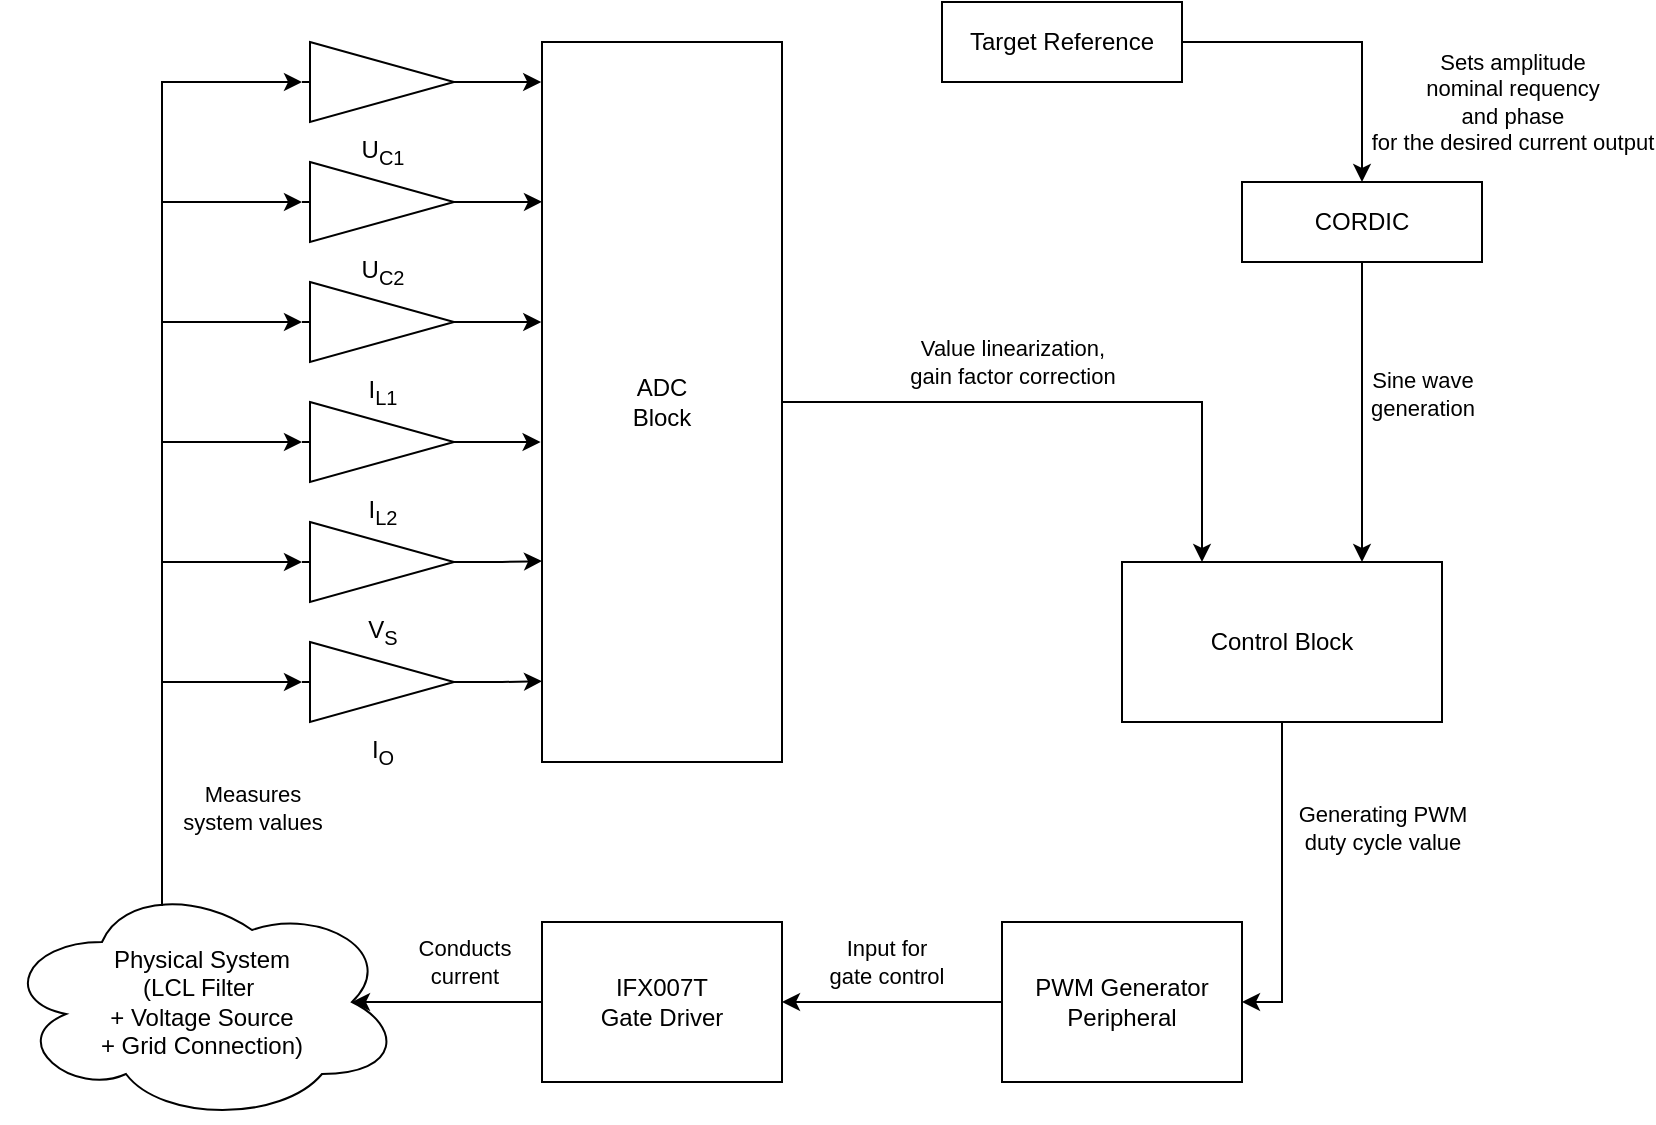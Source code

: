 <mxfile version="27.0.9">
  <diagram name="Page-1" id="kBQFYDShJ0Yv-XcoQzLO">
    <mxGraphModel dx="868" dy="522" grid="1" gridSize="10" guides="1" tooltips="1" connect="1" arrows="1" fold="1" page="1" pageScale="1" pageWidth="850" pageHeight="1100" math="0" shadow="0">
      <root>
        <mxCell id="0" />
        <mxCell id="1" parent="0" />
        <mxCell id="HRjCenoTnwqOH7NJ0QQL-2" value="U&lt;sub&gt;C1&lt;/sub&gt;" style="verticalLabelPosition=bottom;shadow=0;dashed=0;align=center;html=1;verticalAlign=top;shape=mxgraph.electrical.abstract.amplifier;" vertex="1" parent="1">
          <mxGeometry x="205" y="50" width="80" height="40" as="geometry" />
        </mxCell>
        <mxCell id="HRjCenoTnwqOH7NJ0QQL-4" value="U&lt;sub&gt;C2&lt;/sub&gt;" style="verticalLabelPosition=bottom;shadow=0;dashed=0;align=center;html=1;verticalAlign=top;shape=mxgraph.electrical.abstract.amplifier;" vertex="1" parent="1">
          <mxGeometry x="205" y="110" width="80" height="40" as="geometry" />
        </mxCell>
        <mxCell id="HRjCenoTnwqOH7NJ0QQL-36" style="edgeStyle=orthogonalEdgeStyle;rounded=0;orthogonalLoop=1;jettySize=auto;html=1;exitX=0;exitY=0.5;exitDx=0;exitDy=0;exitPerimeter=0;entryX=0.4;entryY=0.1;entryDx=0;entryDy=0;entryPerimeter=0;endArrow=none;startFill=1;startArrow=classic;" edge="1" parent="1" source="HRjCenoTnwqOH7NJ0QQL-5" target="HRjCenoTnwqOH7NJ0QQL-32">
          <mxGeometry relative="1" as="geometry">
            <mxPoint x="165" y="450.0" as="targetPoint" />
          </mxGeometry>
        </mxCell>
        <mxCell id="HRjCenoTnwqOH7NJ0QQL-5" value="I&lt;sub&gt;L1&lt;/sub&gt;" style="verticalLabelPosition=bottom;shadow=0;dashed=0;align=center;html=1;verticalAlign=top;shape=mxgraph.electrical.abstract.amplifier;" vertex="1" parent="1">
          <mxGeometry x="205" y="170" width="80" height="40" as="geometry" />
        </mxCell>
        <mxCell id="HRjCenoTnwqOH7NJ0QQL-6" value="I&lt;sub&gt;L2&lt;/sub&gt;" style="verticalLabelPosition=bottom;shadow=0;dashed=0;align=center;html=1;verticalAlign=top;shape=mxgraph.electrical.abstract.amplifier;" vertex="1" parent="1">
          <mxGeometry x="205" y="230" width="80" height="40" as="geometry" />
        </mxCell>
        <mxCell id="HRjCenoTnwqOH7NJ0QQL-7" value="V&lt;sub&gt;S&lt;/sub&gt;" style="verticalLabelPosition=bottom;shadow=0;dashed=0;align=center;html=1;verticalAlign=top;shape=mxgraph.electrical.abstract.amplifier;" vertex="1" parent="1">
          <mxGeometry x="205" y="290" width="80" height="40" as="geometry" />
        </mxCell>
        <mxCell id="HRjCenoTnwqOH7NJ0QQL-8" value="I&lt;sub&gt;O&lt;/sub&gt;" style="verticalLabelPosition=bottom;shadow=0;dashed=0;align=center;html=1;verticalAlign=top;shape=mxgraph.electrical.abstract.amplifier;" vertex="1" parent="1">
          <mxGeometry x="205" y="350" width="80" height="40" as="geometry" />
        </mxCell>
        <mxCell id="HRjCenoTnwqOH7NJ0QQL-25" style="edgeStyle=orthogonalEdgeStyle;rounded=0;orthogonalLoop=1;jettySize=auto;html=1;exitX=1;exitY=0.5;exitDx=0;exitDy=0;entryX=0.25;entryY=0;entryDx=0;entryDy=0;" edge="1" parent="1" source="HRjCenoTnwqOH7NJ0QQL-10" target="HRjCenoTnwqOH7NJ0QQL-22">
          <mxGeometry relative="1" as="geometry">
            <mxPoint x="525" y="230" as="targetPoint" />
          </mxGeometry>
        </mxCell>
        <mxCell id="HRjCenoTnwqOH7NJ0QQL-44" value="Value linearization,&lt;div&gt;gain factor correction&lt;/div&gt;" style="edgeLabel;html=1;align=center;verticalAlign=middle;resizable=0;points=[];" vertex="1" connectable="0" parent="HRjCenoTnwqOH7NJ0QQL-25">
          <mxGeometry x="-0.318" relative="1" as="geometry">
            <mxPoint x="16" y="-20" as="offset" />
          </mxGeometry>
        </mxCell>
        <mxCell id="HRjCenoTnwqOH7NJ0QQL-10" value="ADC&lt;br&gt;Block" style="rounded=0;whiteSpace=wrap;html=1;" vertex="1" parent="1">
          <mxGeometry x="325" y="50" width="120" height="360" as="geometry" />
        </mxCell>
        <mxCell id="HRjCenoTnwqOH7NJ0QQL-11" style="edgeStyle=orthogonalEdgeStyle;rounded=0;orthogonalLoop=1;jettySize=auto;html=1;exitX=1;exitY=0.5;exitDx=0;exitDy=0;exitPerimeter=0;entryX=-0.003;entryY=0.056;entryDx=0;entryDy=0;entryPerimeter=0;" edge="1" parent="1" source="HRjCenoTnwqOH7NJ0QQL-2" target="HRjCenoTnwqOH7NJ0QQL-10">
          <mxGeometry relative="1" as="geometry" />
        </mxCell>
        <mxCell id="HRjCenoTnwqOH7NJ0QQL-12" style="edgeStyle=orthogonalEdgeStyle;rounded=0;orthogonalLoop=1;jettySize=auto;html=1;exitX=1;exitY=0.5;exitDx=0;exitDy=0;exitPerimeter=0;entryX=0;entryY=0.222;entryDx=0;entryDy=0;entryPerimeter=0;" edge="1" parent="1" source="HRjCenoTnwqOH7NJ0QQL-4" target="HRjCenoTnwqOH7NJ0QQL-10">
          <mxGeometry relative="1" as="geometry" />
        </mxCell>
        <mxCell id="HRjCenoTnwqOH7NJ0QQL-13" style="edgeStyle=orthogonalEdgeStyle;rounded=0;orthogonalLoop=1;jettySize=auto;html=1;exitX=1;exitY=0.5;exitDx=0;exitDy=0;exitPerimeter=0;entryX=-0.003;entryY=0.389;entryDx=0;entryDy=0;entryPerimeter=0;" edge="1" parent="1" source="HRjCenoTnwqOH7NJ0QQL-5" target="HRjCenoTnwqOH7NJ0QQL-10">
          <mxGeometry relative="1" as="geometry" />
        </mxCell>
        <mxCell id="HRjCenoTnwqOH7NJ0QQL-14" style="edgeStyle=orthogonalEdgeStyle;rounded=0;orthogonalLoop=1;jettySize=auto;html=1;exitX=1;exitY=0.5;exitDx=0;exitDy=0;exitPerimeter=0;entryX=-0.006;entryY=0.557;entryDx=0;entryDy=0;entryPerimeter=0;" edge="1" parent="1" source="HRjCenoTnwqOH7NJ0QQL-6" target="HRjCenoTnwqOH7NJ0QQL-10">
          <mxGeometry relative="1" as="geometry" />
        </mxCell>
        <mxCell id="HRjCenoTnwqOH7NJ0QQL-15" style="edgeStyle=orthogonalEdgeStyle;rounded=0;orthogonalLoop=1;jettySize=auto;html=1;exitX=1;exitY=0.5;exitDx=0;exitDy=0;exitPerimeter=0;entryX=0;entryY=0.721;entryDx=0;entryDy=0;entryPerimeter=0;" edge="1" parent="1" source="HRjCenoTnwqOH7NJ0QQL-7" target="HRjCenoTnwqOH7NJ0QQL-10">
          <mxGeometry relative="1" as="geometry">
            <mxPoint x="305" y="280" as="targetPoint" />
          </mxGeometry>
        </mxCell>
        <mxCell id="HRjCenoTnwqOH7NJ0QQL-16" style="edgeStyle=orthogonalEdgeStyle;rounded=0;orthogonalLoop=1;jettySize=auto;html=1;exitX=1;exitY=0.5;exitDx=0;exitDy=0;exitPerimeter=0;entryX=0;entryY=0.888;entryDx=0;entryDy=0;entryPerimeter=0;" edge="1" parent="1" source="HRjCenoTnwqOH7NJ0QQL-8" target="HRjCenoTnwqOH7NJ0QQL-10">
          <mxGeometry relative="1" as="geometry" />
        </mxCell>
        <mxCell id="HRjCenoTnwqOH7NJ0QQL-24" style="edgeStyle=orthogonalEdgeStyle;rounded=0;orthogonalLoop=1;jettySize=auto;html=1;exitX=0.5;exitY=1;exitDx=0;exitDy=0;entryX=0.75;entryY=0;entryDx=0;entryDy=0;" edge="1" parent="1" source="HRjCenoTnwqOH7NJ0QQL-17" target="HRjCenoTnwqOH7NJ0QQL-22">
          <mxGeometry relative="1" as="geometry" />
        </mxCell>
        <mxCell id="HRjCenoTnwqOH7NJ0QQL-41" value="Sine wave&lt;div&gt;generation&lt;/div&gt;" style="edgeLabel;html=1;align=center;verticalAlign=middle;resizable=0;points=[];" vertex="1" connectable="0" parent="HRjCenoTnwqOH7NJ0QQL-24">
          <mxGeometry x="-0.128" y="-2" relative="1" as="geometry">
            <mxPoint x="32" as="offset" />
          </mxGeometry>
        </mxCell>
        <mxCell id="HRjCenoTnwqOH7NJ0QQL-17" value="CORDIC" style="rounded=0;whiteSpace=wrap;html=1;" vertex="1" parent="1">
          <mxGeometry x="675" y="120" width="120" height="40" as="geometry" />
        </mxCell>
        <mxCell id="HRjCenoTnwqOH7NJ0QQL-19" value="IFX007T&lt;br&gt;Gate Driver" style="rounded=0;whiteSpace=wrap;html=1;" vertex="1" parent="1">
          <mxGeometry x="325" y="490" width="120" height="80" as="geometry" />
        </mxCell>
        <mxCell id="HRjCenoTnwqOH7NJ0QQL-27" style="edgeStyle=orthogonalEdgeStyle;rounded=0;orthogonalLoop=1;jettySize=auto;html=1;exitX=0;exitY=0.5;exitDx=0;exitDy=0;entryX=1;entryY=0.5;entryDx=0;entryDy=0;" edge="1" parent="1" source="HRjCenoTnwqOH7NJ0QQL-20" target="HRjCenoTnwqOH7NJ0QQL-19">
          <mxGeometry relative="1" as="geometry" />
        </mxCell>
        <mxCell id="HRjCenoTnwqOH7NJ0QQL-45" value="Input for&lt;div&gt;gate control&lt;/div&gt;" style="edgeLabel;html=1;align=center;verticalAlign=middle;resizable=0;points=[];" vertex="1" connectable="0" parent="HRjCenoTnwqOH7NJ0QQL-27">
          <mxGeometry x="0.067" relative="1" as="geometry">
            <mxPoint y="-20" as="offset" />
          </mxGeometry>
        </mxCell>
        <mxCell id="HRjCenoTnwqOH7NJ0QQL-20" value="PWM Generator&lt;br&gt;Peripheral" style="rounded=0;whiteSpace=wrap;html=1;" vertex="1" parent="1">
          <mxGeometry x="555" y="490" width="120" height="80" as="geometry" />
        </mxCell>
        <mxCell id="HRjCenoTnwqOH7NJ0QQL-26" style="edgeStyle=orthogonalEdgeStyle;rounded=0;orthogonalLoop=1;jettySize=auto;html=1;exitX=0.5;exitY=1;exitDx=0;exitDy=0;entryX=1;entryY=0.5;entryDx=0;entryDy=0;" edge="1" parent="1" source="HRjCenoTnwqOH7NJ0QQL-22" target="HRjCenoTnwqOH7NJ0QQL-20">
          <mxGeometry relative="1" as="geometry" />
        </mxCell>
        <mxCell id="HRjCenoTnwqOH7NJ0QQL-42" value="Generating PWM&lt;br&gt;duty cycle value" style="edgeLabel;html=1;align=center;verticalAlign=middle;resizable=0;points=[];" vertex="1" connectable="0" parent="HRjCenoTnwqOH7NJ0QQL-26">
          <mxGeometry x="-0.337" y="2" relative="1" as="geometry">
            <mxPoint x="48" as="offset" />
          </mxGeometry>
        </mxCell>
        <mxCell id="HRjCenoTnwqOH7NJ0QQL-22" value="Control Block" style="rounded=0;whiteSpace=wrap;html=1;" vertex="1" parent="1">
          <mxGeometry x="615" y="310" width="160" height="80" as="geometry" />
        </mxCell>
        <mxCell id="HRjCenoTnwqOH7NJ0QQL-40" style="edgeStyle=orthogonalEdgeStyle;rounded=0;orthogonalLoop=1;jettySize=auto;html=1;exitX=1;exitY=0.5;exitDx=0;exitDy=0;entryX=0.5;entryY=0;entryDx=0;entryDy=0;" edge="1" parent="1" source="HRjCenoTnwqOH7NJ0QQL-30" target="HRjCenoTnwqOH7NJ0QQL-17">
          <mxGeometry relative="1" as="geometry" />
        </mxCell>
        <mxCell id="HRjCenoTnwqOH7NJ0QQL-43" value="Sets amplitude&lt;div&gt;nominal requency&lt;/div&gt;&lt;div&gt;and phase&lt;/div&gt;&lt;div&gt;for the desired current output&lt;/div&gt;" style="edgeLabel;html=1;align=center;verticalAlign=middle;resizable=0;points=[];" vertex="1" connectable="0" parent="HRjCenoTnwqOH7NJ0QQL-40">
          <mxGeometry x="-0.49" y="5" relative="1" as="geometry">
            <mxPoint x="124" y="35" as="offset" />
          </mxGeometry>
        </mxCell>
        <mxCell id="HRjCenoTnwqOH7NJ0QQL-30" value="Target Reference" style="rounded=0;whiteSpace=wrap;html=1;" vertex="1" parent="1">
          <mxGeometry x="525" y="30" width="120" height="40" as="geometry" />
        </mxCell>
        <mxCell id="HRjCenoTnwqOH7NJ0QQL-32" value="Physical System&lt;br&gt;(LCL Filter&amp;nbsp;&lt;div&gt;+ Voltage Source&lt;br&gt;+ Grid Connection)&lt;/div&gt;" style="ellipse;shape=cloud;whiteSpace=wrap;html=1;" vertex="1" parent="1">
          <mxGeometry x="55" y="470" width="200" height="120" as="geometry" />
        </mxCell>
        <mxCell id="HRjCenoTnwqOH7NJ0QQL-33" style="edgeStyle=orthogonalEdgeStyle;rounded=0;orthogonalLoop=1;jettySize=auto;html=1;exitX=0;exitY=0.5;exitDx=0;exitDy=0;entryX=0.875;entryY=0.5;entryDx=0;entryDy=0;entryPerimeter=0;" edge="1" parent="1" source="HRjCenoTnwqOH7NJ0QQL-19" target="HRjCenoTnwqOH7NJ0QQL-32">
          <mxGeometry relative="1" as="geometry" />
        </mxCell>
        <mxCell id="HRjCenoTnwqOH7NJ0QQL-47" value="Conducts&lt;div&gt;current&lt;/div&gt;" style="edgeLabel;html=1;align=center;verticalAlign=middle;resizable=0;points=[];" vertex="1" connectable="0" parent="HRjCenoTnwqOH7NJ0QQL-33">
          <mxGeometry x="0.088" y="6" relative="1" as="geometry">
            <mxPoint x="12" y="-26" as="offset" />
          </mxGeometry>
        </mxCell>
        <mxCell id="HRjCenoTnwqOH7NJ0QQL-34" style="edgeStyle=orthogonalEdgeStyle;rounded=0;orthogonalLoop=1;jettySize=auto;html=1;exitX=0.4;exitY=0.1;exitDx=0;exitDy=0;exitPerimeter=0;entryX=0;entryY=0.5;entryDx=0;entryDy=0;entryPerimeter=0;" edge="1" parent="1" source="HRjCenoTnwqOH7NJ0QQL-32" target="HRjCenoTnwqOH7NJ0QQL-2">
          <mxGeometry relative="1" as="geometry" />
        </mxCell>
        <mxCell id="HRjCenoTnwqOH7NJ0QQL-35" style="edgeStyle=orthogonalEdgeStyle;rounded=0;orthogonalLoop=1;jettySize=auto;html=1;exitX=0;exitY=0.5;exitDx=0;exitDy=0;exitPerimeter=0;entryX=0.4;entryY=0.1;entryDx=0;entryDy=0;entryPerimeter=0;endArrow=none;startFill=1;startArrow=classic;" edge="1" parent="1" source="HRjCenoTnwqOH7NJ0QQL-4" target="HRjCenoTnwqOH7NJ0QQL-32">
          <mxGeometry relative="1" as="geometry" />
        </mxCell>
        <mxCell id="HRjCenoTnwqOH7NJ0QQL-37" style="edgeStyle=orthogonalEdgeStyle;rounded=0;orthogonalLoop=1;jettySize=auto;html=1;exitX=0;exitY=0.5;exitDx=0;exitDy=0;exitPerimeter=0;entryX=0.4;entryY=0.1;entryDx=0;entryDy=0;entryPerimeter=0;endArrow=none;startFill=1;startArrow=classic;" edge="1" parent="1" source="HRjCenoTnwqOH7NJ0QQL-6" target="HRjCenoTnwqOH7NJ0QQL-32">
          <mxGeometry relative="1" as="geometry" />
        </mxCell>
        <mxCell id="HRjCenoTnwqOH7NJ0QQL-38" style="edgeStyle=orthogonalEdgeStyle;rounded=0;orthogonalLoop=1;jettySize=auto;html=1;exitX=0;exitY=0.5;exitDx=0;exitDy=0;exitPerimeter=0;entryX=0.4;entryY=0.1;entryDx=0;entryDy=0;entryPerimeter=0;endArrow=none;startFill=1;startArrow=classic;" edge="1" parent="1" source="HRjCenoTnwqOH7NJ0QQL-7" target="HRjCenoTnwqOH7NJ0QQL-32">
          <mxGeometry relative="1" as="geometry" />
        </mxCell>
        <mxCell id="HRjCenoTnwqOH7NJ0QQL-39" style="edgeStyle=orthogonalEdgeStyle;rounded=0;orthogonalLoop=1;jettySize=auto;html=1;exitX=0;exitY=0.5;exitDx=0;exitDy=0;exitPerimeter=0;entryX=0.4;entryY=0.1;entryDx=0;entryDy=0;entryPerimeter=0;endArrow=none;startFill=1;startArrow=classic;" edge="1" parent="1" source="HRjCenoTnwqOH7NJ0QQL-8" target="HRjCenoTnwqOH7NJ0QQL-32">
          <mxGeometry relative="1" as="geometry" />
        </mxCell>
        <mxCell id="HRjCenoTnwqOH7NJ0QQL-46" value="Measures&lt;div&gt;system values&lt;/div&gt;" style="edgeLabel;html=1;align=center;verticalAlign=middle;resizable=0;points=[];" vertex="1" connectable="0" parent="HRjCenoTnwqOH7NJ0QQL-39">
          <mxGeometry x="0.458" y="3" relative="1" as="geometry">
            <mxPoint x="42" as="offset" />
          </mxGeometry>
        </mxCell>
      </root>
    </mxGraphModel>
  </diagram>
</mxfile>
